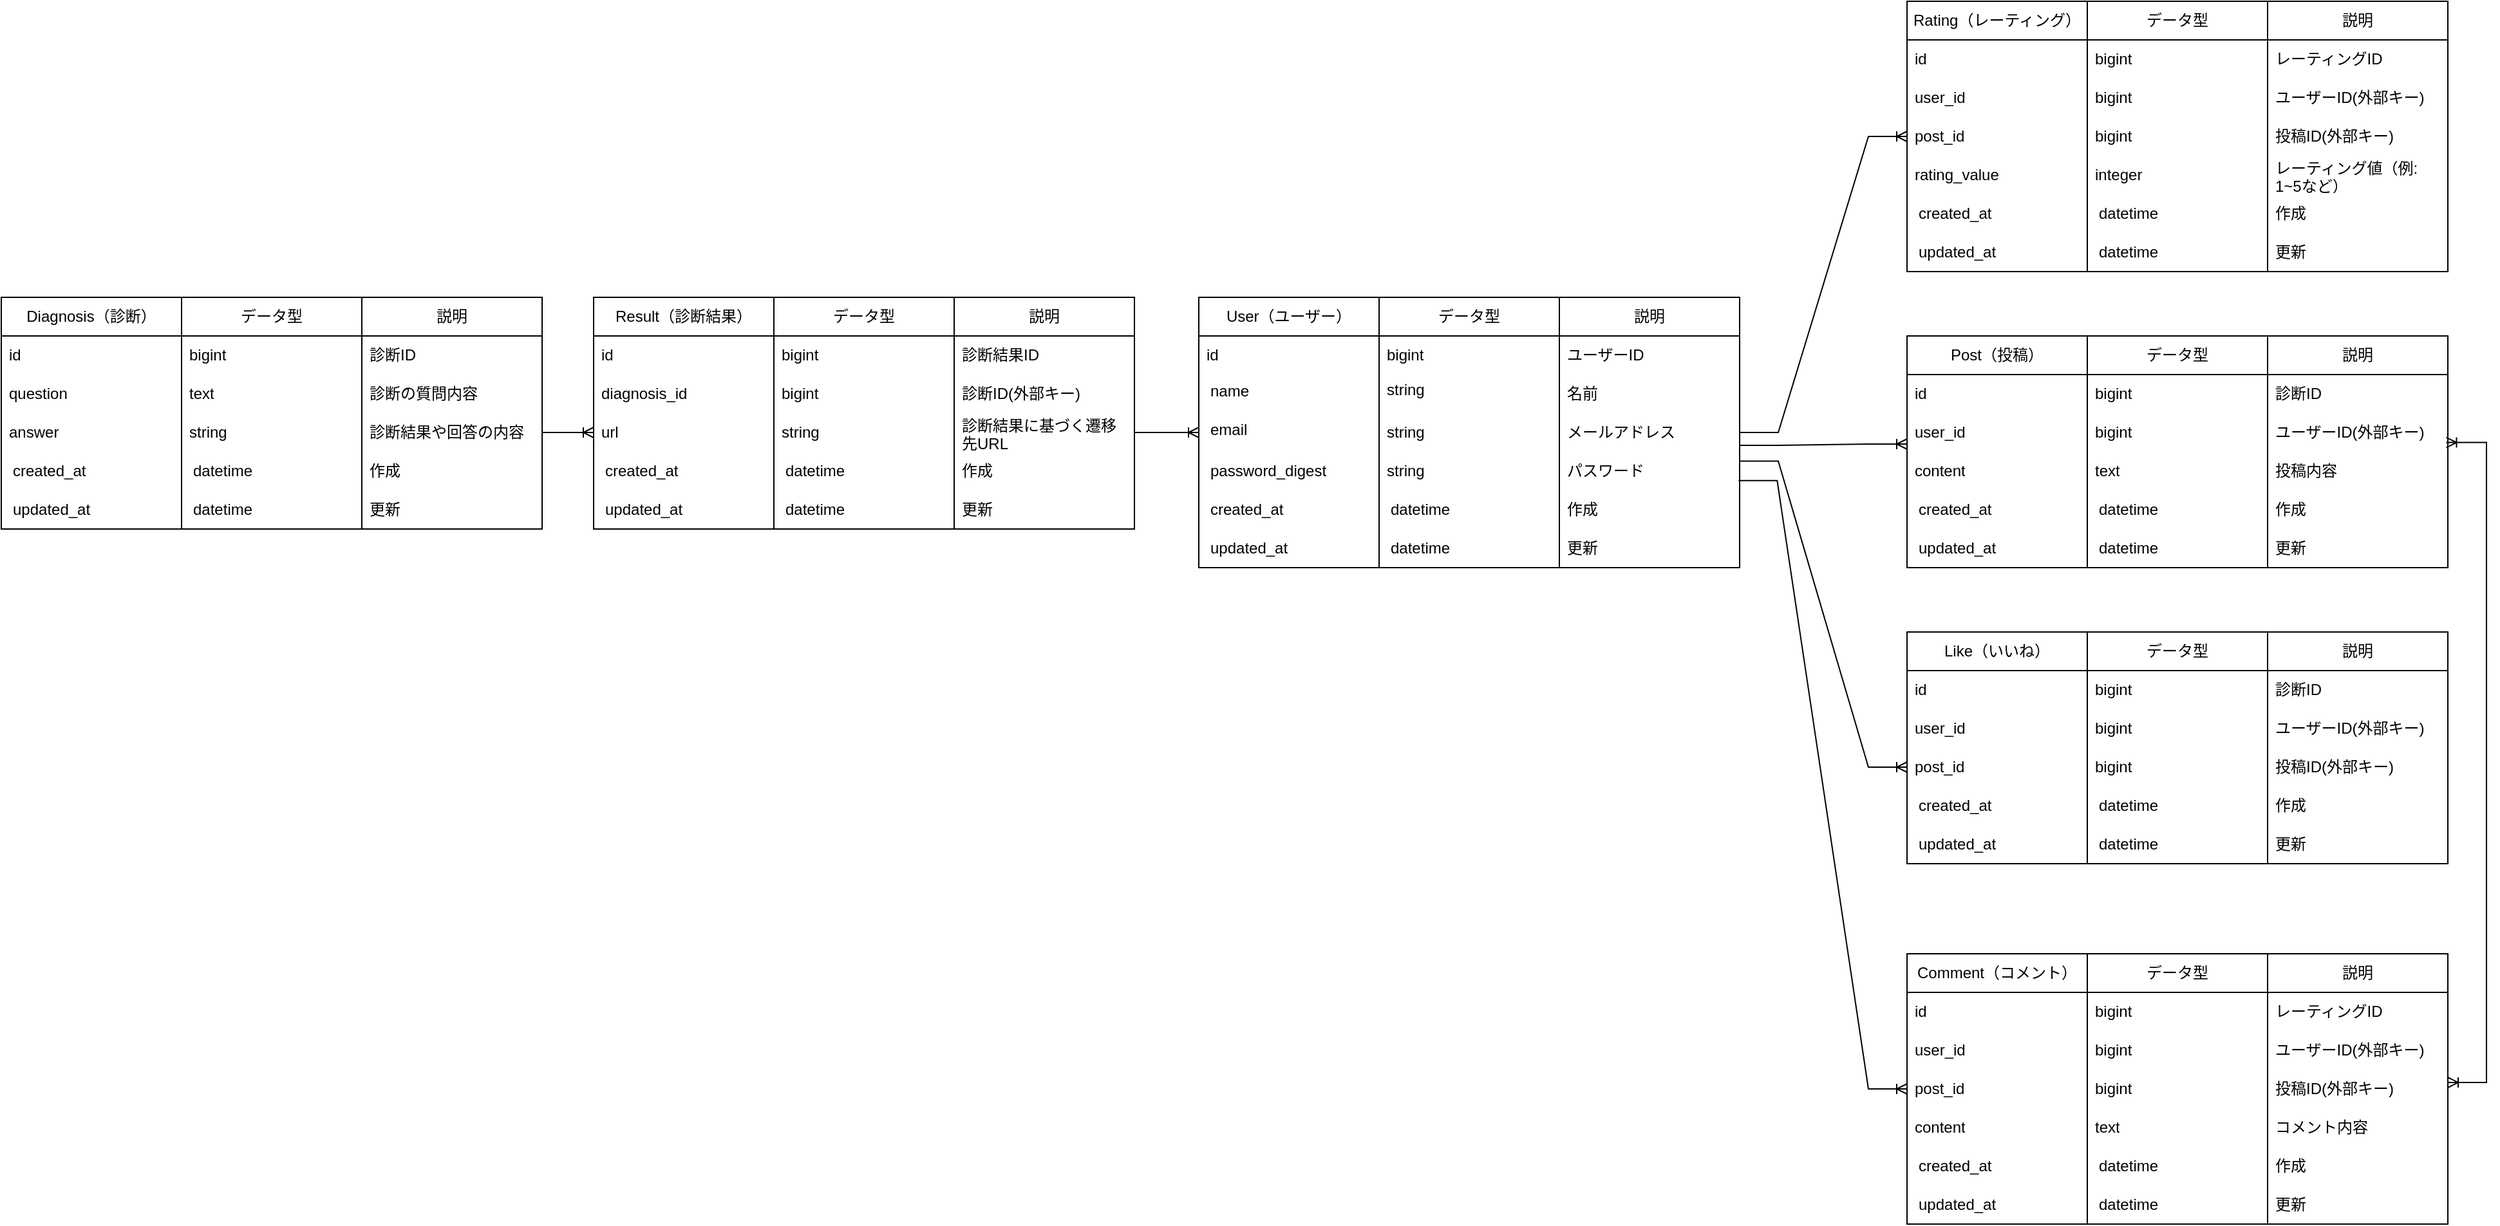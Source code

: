 <mxfile version="24.7.16">
  <diagram id="C5RBs43oDa-KdzZeNtuy" name="Page-1">
    <mxGraphModel dx="1050" dy="522" grid="1" gridSize="10" guides="1" tooltips="1" connect="1" arrows="1" fold="1" page="1" pageScale="1" pageWidth="827" pageHeight="1169" math="0" shadow="0">
      <root>
        <mxCell id="WIyWlLk6GJQsqaUBKTNV-0" />
        <mxCell id="WIyWlLk6GJQsqaUBKTNV-1" parent="WIyWlLk6GJQsqaUBKTNV-0" />
        <mxCell id="NNHhsEEbwpmT4IsqfG89-49" value="" style="group" vertex="1" connectable="0" parent="WIyWlLk6GJQsqaUBKTNV-1">
          <mxGeometry x="950" y="350" width="420" height="210" as="geometry" />
        </mxCell>
        <mxCell id="NNHhsEEbwpmT4IsqfG89-31" value="" style="group" vertex="1" connectable="0" parent="NNHhsEEbwpmT4IsqfG89-49">
          <mxGeometry width="280" height="210" as="geometry" />
        </mxCell>
        <mxCell id="NNHhsEEbwpmT4IsqfG89-6" value="User（ユーザー）" style="swimlane;fontStyle=0;childLayout=stackLayout;horizontal=1;startSize=30;horizontalStack=0;resizeParent=1;resizeParentMax=0;resizeLast=0;collapsible=1;marginBottom=0;whiteSpace=wrap;html=1;" vertex="1" parent="NNHhsEEbwpmT4IsqfG89-31">
          <mxGeometry width="140" height="210" as="geometry">
            <mxRectangle width="140" height="30" as="alternateBounds" />
          </mxGeometry>
        </mxCell>
        <mxCell id="NNHhsEEbwpmT4IsqfG89-7" value="id　　" style="text;strokeColor=none;fillColor=none;align=left;verticalAlign=middle;spacingLeft=4;spacingRight=4;overflow=hidden;points=[[0,0.5],[1,0.5]];portConstraint=eastwest;rotatable=0;whiteSpace=wrap;html=1;" vertex="1" parent="NNHhsEEbwpmT4IsqfG89-6">
          <mxGeometry y="30" width="140" height="30" as="geometry" />
        </mxCell>
        <mxCell id="NNHhsEEbwpmT4IsqfG89-8" value="&lt;table&gt;&lt;tbody&gt;&lt;tr&gt;&lt;td&gt;name&lt;/td&gt;&lt;/tr&gt;&lt;/tbody&gt;&lt;/table&gt;&lt;table&gt;&lt;tbody&gt;&lt;tr&gt;&lt;td&gt;&lt;/td&gt;&lt;/tr&gt;&lt;/tbody&gt;&lt;/table&gt;" style="text;strokeColor=none;fillColor=none;align=left;verticalAlign=middle;spacingLeft=4;spacingRight=4;overflow=hidden;points=[[0,0.5],[1,0.5]];portConstraint=eastwest;rotatable=0;whiteSpace=wrap;html=1;" vertex="1" parent="NNHhsEEbwpmT4IsqfG89-6">
          <mxGeometry y="60" width="140" height="30" as="geometry" />
        </mxCell>
        <mxCell id="NNHhsEEbwpmT4IsqfG89-9" value="&lt;table&gt;&lt;tbody&gt;&lt;tr&gt;&lt;td&gt;email&lt;/td&gt;&lt;/tr&gt;&lt;/tbody&gt;&lt;/table&gt;&lt;table&gt;&lt;tbody&gt;&lt;tr&gt;&lt;td&gt;&lt;/td&gt;&lt;/tr&gt;&lt;/tbody&gt;&lt;/table&gt;" style="text;strokeColor=none;fillColor=none;align=left;verticalAlign=middle;spacingLeft=4;spacingRight=4;overflow=hidden;points=[[0,0.5],[1,0.5]];portConstraint=eastwest;rotatable=0;whiteSpace=wrap;html=1;" vertex="1" parent="NNHhsEEbwpmT4IsqfG89-6">
          <mxGeometry y="90" width="140" height="30" as="geometry" />
        </mxCell>
        <mxCell id="NNHhsEEbwpmT4IsqfG89-20" value="&lt;table&gt;&lt;tbody&gt;&lt;tr&gt;&lt;td&gt;password_digest&lt;table&gt;&lt;tbody&gt;&lt;tr&gt;&lt;/tr&gt;&lt;/tbody&gt;&lt;/table&gt;&lt;/td&gt;&lt;/tr&gt;&lt;/tbody&gt;&lt;/table&gt;" style="text;strokeColor=none;fillColor=none;align=left;verticalAlign=middle;spacingLeft=4;spacingRight=4;overflow=hidden;points=[[0,0.5],[1,0.5]];portConstraint=eastwest;rotatable=0;whiteSpace=wrap;html=1;" vertex="1" parent="NNHhsEEbwpmT4IsqfG89-6">
          <mxGeometry y="120" width="140" height="30" as="geometry" />
        </mxCell>
        <mxCell id="NNHhsEEbwpmT4IsqfG89-22" value="&lt;table&gt;&lt;tbody&gt;&lt;tr&gt;&lt;td&gt;created_at&lt;table&gt;&lt;tbody&gt;&lt;tr&gt;&lt;/tr&gt;&lt;/tbody&gt;&lt;/table&gt;&lt;/td&gt;&lt;/tr&gt;&lt;/tbody&gt;&lt;/table&gt;" style="text;strokeColor=none;fillColor=none;align=left;verticalAlign=middle;spacingLeft=4;spacingRight=4;overflow=hidden;points=[[0,0.5],[1,0.5]];portConstraint=eastwest;rotatable=0;whiteSpace=wrap;html=1;" vertex="1" parent="NNHhsEEbwpmT4IsqfG89-6">
          <mxGeometry y="150" width="140" height="30" as="geometry" />
        </mxCell>
        <mxCell id="NNHhsEEbwpmT4IsqfG89-23" value="&lt;table&gt;&lt;tbody&gt;&lt;tr&gt;&lt;td&gt;updated_at&lt;table&gt;&lt;tbody&gt;&lt;tr&gt;&lt;/tr&gt;&lt;/tbody&gt;&lt;/table&gt;&lt;/td&gt;&lt;/tr&gt;&lt;/tbody&gt;&lt;/table&gt;" style="text;strokeColor=none;fillColor=none;align=left;verticalAlign=middle;spacingLeft=4;spacingRight=4;overflow=hidden;points=[[0,0.5],[1,0.5]];portConstraint=eastwest;rotatable=0;whiteSpace=wrap;html=1;" vertex="1" parent="NNHhsEEbwpmT4IsqfG89-6">
          <mxGeometry y="180" width="140" height="30" as="geometry" />
        </mxCell>
        <mxCell id="NNHhsEEbwpmT4IsqfG89-24" value="データ型" style="swimlane;fontStyle=0;childLayout=stackLayout;horizontal=1;startSize=30;horizontalStack=0;resizeParent=1;resizeParentMax=0;resizeLast=0;collapsible=1;marginBottom=0;whiteSpace=wrap;html=1;" vertex="1" parent="NNHhsEEbwpmT4IsqfG89-31">
          <mxGeometry x="140" width="140" height="210" as="geometry">
            <mxRectangle x="140" width="140" height="30" as="alternateBounds" />
          </mxGeometry>
        </mxCell>
        <mxCell id="NNHhsEEbwpmT4IsqfG89-25" value="bigint" style="text;strokeColor=none;fillColor=none;align=left;verticalAlign=middle;spacingLeft=4;spacingRight=4;overflow=hidden;points=[[0,0.5],[1,0.5]];portConstraint=eastwest;rotatable=0;whiteSpace=wrap;html=1;" vertex="1" parent="NNHhsEEbwpmT4IsqfG89-24">
          <mxGeometry y="30" width="140" height="30" as="geometry" />
        </mxCell>
        <mxCell id="NNHhsEEbwpmT4IsqfG89-26" value="string&lt;table&gt;&lt;tbody&gt;&lt;tr&gt;&lt;td&gt;&lt;/td&gt;&lt;/tr&gt;&lt;/tbody&gt;&lt;/table&gt;" style="text;strokeColor=none;fillColor=none;align=left;verticalAlign=middle;spacingLeft=4;spacingRight=4;overflow=hidden;points=[[0,0.5],[1,0.5]];portConstraint=eastwest;rotatable=0;whiteSpace=wrap;html=1;" vertex="1" parent="NNHhsEEbwpmT4IsqfG89-24">
          <mxGeometry y="60" width="140" height="30" as="geometry" />
        </mxCell>
        <mxCell id="NNHhsEEbwpmT4IsqfG89-27" value="string" style="text;strokeColor=none;fillColor=none;align=left;verticalAlign=middle;spacingLeft=4;spacingRight=4;overflow=hidden;points=[[0,0.5],[1,0.5]];portConstraint=eastwest;rotatable=0;whiteSpace=wrap;html=1;" vertex="1" parent="NNHhsEEbwpmT4IsqfG89-24">
          <mxGeometry y="90" width="140" height="30" as="geometry" />
        </mxCell>
        <mxCell id="NNHhsEEbwpmT4IsqfG89-28" value="string" style="text;strokeColor=none;fillColor=none;align=left;verticalAlign=middle;spacingLeft=4;spacingRight=4;overflow=hidden;points=[[0,0.5],[1,0.5]];portConstraint=eastwest;rotatable=0;whiteSpace=wrap;html=1;" vertex="1" parent="NNHhsEEbwpmT4IsqfG89-24">
          <mxGeometry y="120" width="140" height="30" as="geometry" />
        </mxCell>
        <mxCell id="NNHhsEEbwpmT4IsqfG89-29" value="&lt;table&gt;&lt;tbody&gt;&lt;tr&gt;&lt;td&gt;datetime&lt;table&gt;&lt;tbody&gt;&lt;tr&gt;&lt;/tr&gt;&lt;/tbody&gt;&lt;/table&gt;&lt;/td&gt;&lt;/tr&gt;&lt;/tbody&gt;&lt;/table&gt;" style="text;strokeColor=none;fillColor=none;align=left;verticalAlign=middle;spacingLeft=4;spacingRight=4;overflow=hidden;points=[[0,0.5],[1,0.5]];portConstraint=eastwest;rotatable=0;whiteSpace=wrap;html=1;" vertex="1" parent="NNHhsEEbwpmT4IsqfG89-24">
          <mxGeometry y="150" width="140" height="30" as="geometry" />
        </mxCell>
        <mxCell id="NNHhsEEbwpmT4IsqfG89-30" value="&lt;table&gt;&lt;tbody&gt;&lt;tr&gt;&lt;td&gt;datetime&lt;table&gt;&lt;tbody&gt;&lt;tr&gt;&lt;/tr&gt;&lt;/tbody&gt;&lt;/table&gt;&lt;/td&gt;&lt;/tr&gt;&lt;/tbody&gt;&lt;/table&gt;" style="text;strokeColor=none;fillColor=none;align=left;verticalAlign=middle;spacingLeft=4;spacingRight=4;overflow=hidden;points=[[0,0.5],[1,0.5]];portConstraint=eastwest;rotatable=0;whiteSpace=wrap;html=1;" vertex="1" parent="NNHhsEEbwpmT4IsqfG89-24">
          <mxGeometry y="180" width="140" height="30" as="geometry" />
        </mxCell>
        <mxCell id="NNHhsEEbwpmT4IsqfG89-33" value="説明" style="swimlane;fontStyle=0;childLayout=stackLayout;horizontal=1;startSize=30;horizontalStack=0;resizeParent=1;resizeParentMax=0;resizeLast=0;collapsible=1;marginBottom=0;whiteSpace=wrap;html=1;" vertex="1" parent="NNHhsEEbwpmT4IsqfG89-49">
          <mxGeometry x="280" width="140" height="210" as="geometry">
            <mxRectangle width="140" height="30" as="alternateBounds" />
          </mxGeometry>
        </mxCell>
        <mxCell id="NNHhsEEbwpmT4IsqfG89-34" value="ユーザーID" style="text;strokeColor=none;fillColor=none;align=left;verticalAlign=middle;spacingLeft=4;spacingRight=4;overflow=hidden;points=[[0,0.5],[1,0.5]];portConstraint=eastwest;rotatable=0;whiteSpace=wrap;html=1;" vertex="1" parent="NNHhsEEbwpmT4IsqfG89-33">
          <mxGeometry y="30" width="140" height="30" as="geometry" />
        </mxCell>
        <mxCell id="NNHhsEEbwpmT4IsqfG89-35" value="名前" style="text;strokeColor=none;fillColor=none;align=left;verticalAlign=middle;spacingLeft=4;spacingRight=4;overflow=hidden;points=[[0,0.5],[1,0.5]];portConstraint=eastwest;rotatable=0;whiteSpace=wrap;html=1;" vertex="1" parent="NNHhsEEbwpmT4IsqfG89-33">
          <mxGeometry y="60" width="140" height="30" as="geometry" />
        </mxCell>
        <mxCell id="NNHhsEEbwpmT4IsqfG89-36" value="メールアドレス" style="text;strokeColor=none;fillColor=none;align=left;verticalAlign=middle;spacingLeft=4;spacingRight=4;overflow=hidden;points=[[0,0.5],[1,0.5]];portConstraint=eastwest;rotatable=0;whiteSpace=wrap;html=1;" vertex="1" parent="NNHhsEEbwpmT4IsqfG89-33">
          <mxGeometry y="90" width="140" height="30" as="geometry" />
        </mxCell>
        <mxCell id="NNHhsEEbwpmT4IsqfG89-37" value="パスワード" style="text;strokeColor=none;fillColor=none;align=left;verticalAlign=middle;spacingLeft=4;spacingRight=4;overflow=hidden;points=[[0,0.5],[1,0.5]];portConstraint=eastwest;rotatable=0;whiteSpace=wrap;html=1;" vertex="1" parent="NNHhsEEbwpmT4IsqfG89-33">
          <mxGeometry y="120" width="140" height="30" as="geometry" />
        </mxCell>
        <mxCell id="NNHhsEEbwpmT4IsqfG89-38" value="作成" style="text;strokeColor=none;fillColor=none;align=left;verticalAlign=middle;spacingLeft=4;spacingRight=4;overflow=hidden;points=[[0,0.5],[1,0.5]];portConstraint=eastwest;rotatable=0;whiteSpace=wrap;html=1;" vertex="1" parent="NNHhsEEbwpmT4IsqfG89-33">
          <mxGeometry y="150" width="140" height="30" as="geometry" />
        </mxCell>
        <mxCell id="NNHhsEEbwpmT4IsqfG89-39" value="更新" style="text;strokeColor=none;fillColor=none;align=left;verticalAlign=middle;spacingLeft=4;spacingRight=4;overflow=hidden;points=[[0,0.5],[1,0.5]];portConstraint=eastwest;rotatable=0;whiteSpace=wrap;html=1;" vertex="1" parent="NNHhsEEbwpmT4IsqfG89-33">
          <mxGeometry y="180" width="140" height="30" as="geometry" />
        </mxCell>
        <mxCell id="NNHhsEEbwpmT4IsqfG89-50" value="" style="group" vertex="1" connectable="0" parent="WIyWlLk6GJQsqaUBKTNV-1">
          <mxGeometry x="20" y="350" width="420" height="210" as="geometry" />
        </mxCell>
        <mxCell id="NNHhsEEbwpmT4IsqfG89-51" value="" style="group" vertex="1" connectable="0" parent="NNHhsEEbwpmT4IsqfG89-50">
          <mxGeometry width="280" height="210" as="geometry" />
        </mxCell>
        <mxCell id="NNHhsEEbwpmT4IsqfG89-52" value="Diagnosis（診断）" style="swimlane;fontStyle=0;childLayout=stackLayout;horizontal=1;startSize=30;horizontalStack=0;resizeParent=1;resizeParentMax=0;resizeLast=0;collapsible=1;marginBottom=0;whiteSpace=wrap;html=1;" vertex="1" parent="NNHhsEEbwpmT4IsqfG89-51">
          <mxGeometry width="140" height="180" as="geometry">
            <mxRectangle width="140" height="30" as="alternateBounds" />
          </mxGeometry>
        </mxCell>
        <mxCell id="NNHhsEEbwpmT4IsqfG89-53" value="id　　" style="text;strokeColor=none;fillColor=none;align=left;verticalAlign=middle;spacingLeft=4;spacingRight=4;overflow=hidden;points=[[0,0.5],[1,0.5]];portConstraint=eastwest;rotatable=0;whiteSpace=wrap;html=1;" vertex="1" parent="NNHhsEEbwpmT4IsqfG89-52">
          <mxGeometry y="30" width="140" height="30" as="geometry" />
        </mxCell>
        <mxCell id="NNHhsEEbwpmT4IsqfG89-54" value="question" style="text;strokeColor=none;fillColor=none;align=left;verticalAlign=middle;spacingLeft=4;spacingRight=4;overflow=hidden;points=[[0,0.5],[1,0.5]];portConstraint=eastwest;rotatable=0;whiteSpace=wrap;html=1;" vertex="1" parent="NNHhsEEbwpmT4IsqfG89-52">
          <mxGeometry y="60" width="140" height="30" as="geometry" />
        </mxCell>
        <mxCell id="NNHhsEEbwpmT4IsqfG89-55" value="answer" style="text;strokeColor=none;fillColor=none;align=left;verticalAlign=middle;spacingLeft=4;spacingRight=4;overflow=hidden;points=[[0,0.5],[1,0.5]];portConstraint=eastwest;rotatable=0;whiteSpace=wrap;html=1;" vertex="1" parent="NNHhsEEbwpmT4IsqfG89-52">
          <mxGeometry y="90" width="140" height="30" as="geometry" />
        </mxCell>
        <mxCell id="NNHhsEEbwpmT4IsqfG89-57" value="&lt;table&gt;&lt;tbody&gt;&lt;tr&gt;&lt;td&gt;created_at&lt;table&gt;&lt;tbody&gt;&lt;tr&gt;&lt;/tr&gt;&lt;/tbody&gt;&lt;/table&gt;&lt;/td&gt;&lt;/tr&gt;&lt;/tbody&gt;&lt;/table&gt;" style="text;strokeColor=none;fillColor=none;align=left;verticalAlign=middle;spacingLeft=4;spacingRight=4;overflow=hidden;points=[[0,0.5],[1,0.5]];portConstraint=eastwest;rotatable=0;whiteSpace=wrap;html=1;" vertex="1" parent="NNHhsEEbwpmT4IsqfG89-52">
          <mxGeometry y="120" width="140" height="30" as="geometry" />
        </mxCell>
        <mxCell id="NNHhsEEbwpmT4IsqfG89-58" value="&lt;table&gt;&lt;tbody&gt;&lt;tr&gt;&lt;td&gt;updated_at&lt;table&gt;&lt;tbody&gt;&lt;tr&gt;&lt;/tr&gt;&lt;/tbody&gt;&lt;/table&gt;&lt;/td&gt;&lt;/tr&gt;&lt;/tbody&gt;&lt;/table&gt;" style="text;strokeColor=none;fillColor=none;align=left;verticalAlign=middle;spacingLeft=4;spacingRight=4;overflow=hidden;points=[[0,0.5],[1,0.5]];portConstraint=eastwest;rotatable=0;whiteSpace=wrap;html=1;" vertex="1" parent="NNHhsEEbwpmT4IsqfG89-52">
          <mxGeometry y="150" width="140" height="30" as="geometry" />
        </mxCell>
        <mxCell id="NNHhsEEbwpmT4IsqfG89-59" value="データ型" style="swimlane;fontStyle=0;childLayout=stackLayout;horizontal=1;startSize=30;horizontalStack=0;resizeParent=1;resizeParentMax=0;resizeLast=0;collapsible=1;marginBottom=0;whiteSpace=wrap;html=1;" vertex="1" parent="NNHhsEEbwpmT4IsqfG89-51">
          <mxGeometry x="140" width="140" height="180" as="geometry">
            <mxRectangle x="140" width="140" height="30" as="alternateBounds" />
          </mxGeometry>
        </mxCell>
        <mxCell id="NNHhsEEbwpmT4IsqfG89-60" value="bigint" style="text;strokeColor=none;fillColor=none;align=left;verticalAlign=middle;spacingLeft=4;spacingRight=4;overflow=hidden;points=[[0,0.5],[1,0.5]];portConstraint=eastwest;rotatable=0;whiteSpace=wrap;html=1;" vertex="1" parent="NNHhsEEbwpmT4IsqfG89-59">
          <mxGeometry y="30" width="140" height="30" as="geometry" />
        </mxCell>
        <mxCell id="NNHhsEEbwpmT4IsqfG89-61" value="text" style="text;strokeColor=none;fillColor=none;align=left;verticalAlign=middle;spacingLeft=4;spacingRight=4;overflow=hidden;points=[[0,0.5],[1,0.5]];portConstraint=eastwest;rotatable=0;whiteSpace=wrap;html=1;" vertex="1" parent="NNHhsEEbwpmT4IsqfG89-59">
          <mxGeometry y="60" width="140" height="30" as="geometry" />
        </mxCell>
        <mxCell id="NNHhsEEbwpmT4IsqfG89-62" value="string" style="text;strokeColor=none;fillColor=none;align=left;verticalAlign=middle;spacingLeft=4;spacingRight=4;overflow=hidden;points=[[0,0.5],[1,0.5]];portConstraint=eastwest;rotatable=0;whiteSpace=wrap;html=1;" vertex="1" parent="NNHhsEEbwpmT4IsqfG89-59">
          <mxGeometry y="90" width="140" height="30" as="geometry" />
        </mxCell>
        <mxCell id="NNHhsEEbwpmT4IsqfG89-64" value="&lt;table&gt;&lt;tbody&gt;&lt;tr&gt;&lt;td&gt;datetime&lt;table&gt;&lt;tbody&gt;&lt;tr&gt;&lt;/tr&gt;&lt;/tbody&gt;&lt;/table&gt;&lt;/td&gt;&lt;/tr&gt;&lt;/tbody&gt;&lt;/table&gt;" style="text;strokeColor=none;fillColor=none;align=left;verticalAlign=middle;spacingLeft=4;spacingRight=4;overflow=hidden;points=[[0,0.5],[1,0.5]];portConstraint=eastwest;rotatable=0;whiteSpace=wrap;html=1;" vertex="1" parent="NNHhsEEbwpmT4IsqfG89-59">
          <mxGeometry y="120" width="140" height="30" as="geometry" />
        </mxCell>
        <mxCell id="NNHhsEEbwpmT4IsqfG89-65" value="&lt;table&gt;&lt;tbody&gt;&lt;tr&gt;&lt;td&gt;datetime&lt;table&gt;&lt;tbody&gt;&lt;tr&gt;&lt;/tr&gt;&lt;/tbody&gt;&lt;/table&gt;&lt;/td&gt;&lt;/tr&gt;&lt;/tbody&gt;&lt;/table&gt;" style="text;strokeColor=none;fillColor=none;align=left;verticalAlign=middle;spacingLeft=4;spacingRight=4;overflow=hidden;points=[[0,0.5],[1,0.5]];portConstraint=eastwest;rotatable=0;whiteSpace=wrap;html=1;" vertex="1" parent="NNHhsEEbwpmT4IsqfG89-59">
          <mxGeometry y="150" width="140" height="30" as="geometry" />
        </mxCell>
        <mxCell id="NNHhsEEbwpmT4IsqfG89-66" value="説明" style="swimlane;fontStyle=0;childLayout=stackLayout;horizontal=1;startSize=30;horizontalStack=0;resizeParent=1;resizeParentMax=0;resizeLast=0;collapsible=1;marginBottom=0;whiteSpace=wrap;html=1;" vertex="1" parent="NNHhsEEbwpmT4IsqfG89-50">
          <mxGeometry x="280" width="140" height="180" as="geometry">
            <mxRectangle width="140" height="30" as="alternateBounds" />
          </mxGeometry>
        </mxCell>
        <mxCell id="NNHhsEEbwpmT4IsqfG89-67" value="診断ID" style="text;strokeColor=none;fillColor=none;align=left;verticalAlign=middle;spacingLeft=4;spacingRight=4;overflow=hidden;points=[[0,0.5],[1,0.5]];portConstraint=eastwest;rotatable=0;whiteSpace=wrap;html=1;" vertex="1" parent="NNHhsEEbwpmT4IsqfG89-66">
          <mxGeometry y="30" width="140" height="30" as="geometry" />
        </mxCell>
        <mxCell id="NNHhsEEbwpmT4IsqfG89-68" value="診断の質問内容" style="text;strokeColor=none;fillColor=none;align=left;verticalAlign=middle;spacingLeft=4;spacingRight=4;overflow=hidden;points=[[0,0.5],[1,0.5]];portConstraint=eastwest;rotatable=0;whiteSpace=wrap;html=1;" vertex="1" parent="NNHhsEEbwpmT4IsqfG89-66">
          <mxGeometry y="60" width="140" height="30" as="geometry" />
        </mxCell>
        <mxCell id="NNHhsEEbwpmT4IsqfG89-69" value="診断結果や回答の内容" style="text;strokeColor=none;fillColor=none;align=left;verticalAlign=middle;spacingLeft=4;spacingRight=4;overflow=hidden;points=[[0,0.5],[1,0.5]];portConstraint=eastwest;rotatable=0;whiteSpace=wrap;html=1;" vertex="1" parent="NNHhsEEbwpmT4IsqfG89-66">
          <mxGeometry y="90" width="140" height="30" as="geometry" />
        </mxCell>
        <mxCell id="NNHhsEEbwpmT4IsqfG89-71" value="作成" style="text;strokeColor=none;fillColor=none;align=left;verticalAlign=middle;spacingLeft=4;spacingRight=4;overflow=hidden;points=[[0,0.5],[1,0.5]];portConstraint=eastwest;rotatable=0;whiteSpace=wrap;html=1;" vertex="1" parent="NNHhsEEbwpmT4IsqfG89-66">
          <mxGeometry y="120" width="140" height="30" as="geometry" />
        </mxCell>
        <mxCell id="NNHhsEEbwpmT4IsqfG89-72" value="更新" style="text;strokeColor=none;fillColor=none;align=left;verticalAlign=middle;spacingLeft=4;spacingRight=4;overflow=hidden;points=[[0,0.5],[1,0.5]];portConstraint=eastwest;rotatable=0;whiteSpace=wrap;html=1;" vertex="1" parent="NNHhsEEbwpmT4IsqfG89-66">
          <mxGeometry y="150" width="140" height="30" as="geometry" />
        </mxCell>
        <mxCell id="NNHhsEEbwpmT4IsqfG89-73" value="" style="group" vertex="1" connectable="0" parent="WIyWlLk6GJQsqaUBKTNV-1">
          <mxGeometry x="480" y="350" width="420" height="210" as="geometry" />
        </mxCell>
        <mxCell id="NNHhsEEbwpmT4IsqfG89-74" value="" style="group" vertex="1" connectable="0" parent="NNHhsEEbwpmT4IsqfG89-73">
          <mxGeometry width="280" height="210" as="geometry" />
        </mxCell>
        <mxCell id="NNHhsEEbwpmT4IsqfG89-75" value="Result（診断結果）" style="swimlane;fontStyle=0;childLayout=stackLayout;horizontal=1;startSize=30;horizontalStack=0;resizeParent=1;resizeParentMax=0;resizeLast=0;collapsible=1;marginBottom=0;whiteSpace=wrap;html=1;" vertex="1" parent="NNHhsEEbwpmT4IsqfG89-74">
          <mxGeometry width="140" height="180" as="geometry">
            <mxRectangle width="140" height="30" as="alternateBounds" />
          </mxGeometry>
        </mxCell>
        <mxCell id="NNHhsEEbwpmT4IsqfG89-76" value="id　　" style="text;strokeColor=none;fillColor=none;align=left;verticalAlign=middle;spacingLeft=4;spacingRight=4;overflow=hidden;points=[[0,0.5],[1,0.5]];portConstraint=eastwest;rotatable=0;whiteSpace=wrap;html=1;" vertex="1" parent="NNHhsEEbwpmT4IsqfG89-75">
          <mxGeometry y="30" width="140" height="30" as="geometry" />
        </mxCell>
        <mxCell id="NNHhsEEbwpmT4IsqfG89-77" value="diagnosis_id" style="text;strokeColor=none;fillColor=none;align=left;verticalAlign=middle;spacingLeft=4;spacingRight=4;overflow=hidden;points=[[0,0.5],[1,0.5]];portConstraint=eastwest;rotatable=0;whiteSpace=wrap;html=1;" vertex="1" parent="NNHhsEEbwpmT4IsqfG89-75">
          <mxGeometry y="60" width="140" height="30" as="geometry" />
        </mxCell>
        <mxCell id="NNHhsEEbwpmT4IsqfG89-79" value="url" style="text;strokeColor=none;fillColor=none;align=left;verticalAlign=middle;spacingLeft=4;spacingRight=4;overflow=hidden;points=[[0,0.5],[1,0.5]];portConstraint=eastwest;rotatable=0;whiteSpace=wrap;html=1;" vertex="1" parent="NNHhsEEbwpmT4IsqfG89-75">
          <mxGeometry y="90" width="140" height="30" as="geometry" />
        </mxCell>
        <mxCell id="NNHhsEEbwpmT4IsqfG89-80" value="&lt;table&gt;&lt;tbody&gt;&lt;tr&gt;&lt;td&gt;created_at&lt;table&gt;&lt;tbody&gt;&lt;tr&gt;&lt;/tr&gt;&lt;/tbody&gt;&lt;/table&gt;&lt;/td&gt;&lt;/tr&gt;&lt;/tbody&gt;&lt;/table&gt;" style="text;strokeColor=none;fillColor=none;align=left;verticalAlign=middle;spacingLeft=4;spacingRight=4;overflow=hidden;points=[[0,0.5],[1,0.5]];portConstraint=eastwest;rotatable=0;whiteSpace=wrap;html=1;" vertex="1" parent="NNHhsEEbwpmT4IsqfG89-75">
          <mxGeometry y="120" width="140" height="30" as="geometry" />
        </mxCell>
        <mxCell id="NNHhsEEbwpmT4IsqfG89-81" value="&lt;table&gt;&lt;tbody&gt;&lt;tr&gt;&lt;td&gt;updated_at&lt;table&gt;&lt;tbody&gt;&lt;tr&gt;&lt;/tr&gt;&lt;/tbody&gt;&lt;/table&gt;&lt;/td&gt;&lt;/tr&gt;&lt;/tbody&gt;&lt;/table&gt;" style="text;strokeColor=none;fillColor=none;align=left;verticalAlign=middle;spacingLeft=4;spacingRight=4;overflow=hidden;points=[[0,0.5],[1,0.5]];portConstraint=eastwest;rotatable=0;whiteSpace=wrap;html=1;" vertex="1" parent="NNHhsEEbwpmT4IsqfG89-75">
          <mxGeometry y="150" width="140" height="30" as="geometry" />
        </mxCell>
        <mxCell id="NNHhsEEbwpmT4IsqfG89-82" value="データ型" style="swimlane;fontStyle=0;childLayout=stackLayout;horizontal=1;startSize=30;horizontalStack=0;resizeParent=1;resizeParentMax=0;resizeLast=0;collapsible=1;marginBottom=0;whiteSpace=wrap;html=1;" vertex="1" parent="NNHhsEEbwpmT4IsqfG89-74">
          <mxGeometry x="140" width="140" height="180" as="geometry">
            <mxRectangle x="140" width="140" height="30" as="alternateBounds" />
          </mxGeometry>
        </mxCell>
        <mxCell id="NNHhsEEbwpmT4IsqfG89-83" value="bigint" style="text;strokeColor=none;fillColor=none;align=left;verticalAlign=middle;spacingLeft=4;spacingRight=4;overflow=hidden;points=[[0,0.5],[1,0.5]];portConstraint=eastwest;rotatable=0;whiteSpace=wrap;html=1;" vertex="1" parent="NNHhsEEbwpmT4IsqfG89-82">
          <mxGeometry y="30" width="140" height="30" as="geometry" />
        </mxCell>
        <mxCell id="NNHhsEEbwpmT4IsqfG89-84" value="bigint" style="text;strokeColor=none;fillColor=none;align=left;verticalAlign=middle;spacingLeft=4;spacingRight=4;overflow=hidden;points=[[0,0.5],[1,0.5]];portConstraint=eastwest;rotatable=0;whiteSpace=wrap;html=1;" vertex="1" parent="NNHhsEEbwpmT4IsqfG89-82">
          <mxGeometry y="60" width="140" height="30" as="geometry" />
        </mxCell>
        <mxCell id="NNHhsEEbwpmT4IsqfG89-86" value="string" style="text;strokeColor=none;fillColor=none;align=left;verticalAlign=middle;spacingLeft=4;spacingRight=4;overflow=hidden;points=[[0,0.5],[1,0.5]];portConstraint=eastwest;rotatable=0;whiteSpace=wrap;html=1;" vertex="1" parent="NNHhsEEbwpmT4IsqfG89-82">
          <mxGeometry y="90" width="140" height="30" as="geometry" />
        </mxCell>
        <mxCell id="NNHhsEEbwpmT4IsqfG89-87" value="&lt;table&gt;&lt;tbody&gt;&lt;tr&gt;&lt;td&gt;datetime&lt;table&gt;&lt;tbody&gt;&lt;tr&gt;&lt;/tr&gt;&lt;/tbody&gt;&lt;/table&gt;&lt;/td&gt;&lt;/tr&gt;&lt;/tbody&gt;&lt;/table&gt;" style="text;strokeColor=none;fillColor=none;align=left;verticalAlign=middle;spacingLeft=4;spacingRight=4;overflow=hidden;points=[[0,0.5],[1,0.5]];portConstraint=eastwest;rotatable=0;whiteSpace=wrap;html=1;" vertex="1" parent="NNHhsEEbwpmT4IsqfG89-82">
          <mxGeometry y="120" width="140" height="30" as="geometry" />
        </mxCell>
        <mxCell id="NNHhsEEbwpmT4IsqfG89-88" value="&lt;table&gt;&lt;tbody&gt;&lt;tr&gt;&lt;td&gt;datetime&lt;table&gt;&lt;tbody&gt;&lt;tr&gt;&lt;/tr&gt;&lt;/tbody&gt;&lt;/table&gt;&lt;/td&gt;&lt;/tr&gt;&lt;/tbody&gt;&lt;/table&gt;" style="text;strokeColor=none;fillColor=none;align=left;verticalAlign=middle;spacingLeft=4;spacingRight=4;overflow=hidden;points=[[0,0.5],[1,0.5]];portConstraint=eastwest;rotatable=0;whiteSpace=wrap;html=1;" vertex="1" parent="NNHhsEEbwpmT4IsqfG89-82">
          <mxGeometry y="150" width="140" height="30" as="geometry" />
        </mxCell>
        <mxCell id="NNHhsEEbwpmT4IsqfG89-89" value="説明" style="swimlane;fontStyle=0;childLayout=stackLayout;horizontal=1;startSize=30;horizontalStack=0;resizeParent=1;resizeParentMax=0;resizeLast=0;collapsible=1;marginBottom=0;whiteSpace=wrap;html=1;" vertex="1" parent="NNHhsEEbwpmT4IsqfG89-73">
          <mxGeometry x="280" width="140" height="180" as="geometry">
            <mxRectangle width="140" height="30" as="alternateBounds" />
          </mxGeometry>
        </mxCell>
        <mxCell id="NNHhsEEbwpmT4IsqfG89-90" value="診断結果ID" style="text;strokeColor=none;fillColor=none;align=left;verticalAlign=middle;spacingLeft=4;spacingRight=4;overflow=hidden;points=[[0,0.5],[1,0.5]];portConstraint=eastwest;rotatable=0;whiteSpace=wrap;html=1;" vertex="1" parent="NNHhsEEbwpmT4IsqfG89-89">
          <mxGeometry y="30" width="140" height="30" as="geometry" />
        </mxCell>
        <mxCell id="NNHhsEEbwpmT4IsqfG89-91" value="診断ID(外部キー)" style="text;strokeColor=none;fillColor=none;align=left;verticalAlign=middle;spacingLeft=4;spacingRight=4;overflow=hidden;points=[[0,0.5],[1,0.5]];portConstraint=eastwest;rotatable=0;whiteSpace=wrap;html=1;" vertex="1" parent="NNHhsEEbwpmT4IsqfG89-89">
          <mxGeometry y="60" width="140" height="30" as="geometry" />
        </mxCell>
        <mxCell id="NNHhsEEbwpmT4IsqfG89-93" value="診断結果に基づく遷移先URL" style="text;strokeColor=none;fillColor=none;align=left;verticalAlign=middle;spacingLeft=4;spacingRight=4;overflow=hidden;points=[[0,0.5],[1,0.5]];portConstraint=eastwest;rotatable=0;whiteSpace=wrap;html=1;" vertex="1" parent="NNHhsEEbwpmT4IsqfG89-89">
          <mxGeometry y="90" width="140" height="30" as="geometry" />
        </mxCell>
        <mxCell id="NNHhsEEbwpmT4IsqfG89-94" value="作成" style="text;strokeColor=none;fillColor=none;align=left;verticalAlign=middle;spacingLeft=4;spacingRight=4;overflow=hidden;points=[[0,0.5],[1,0.5]];portConstraint=eastwest;rotatable=0;whiteSpace=wrap;html=1;" vertex="1" parent="NNHhsEEbwpmT4IsqfG89-89">
          <mxGeometry y="120" width="140" height="30" as="geometry" />
        </mxCell>
        <mxCell id="NNHhsEEbwpmT4IsqfG89-95" value="更新" style="text;strokeColor=none;fillColor=none;align=left;verticalAlign=middle;spacingLeft=4;spacingRight=4;overflow=hidden;points=[[0,0.5],[1,0.5]];portConstraint=eastwest;rotatable=0;whiteSpace=wrap;html=1;" vertex="1" parent="NNHhsEEbwpmT4IsqfG89-89">
          <mxGeometry y="150" width="140" height="30" as="geometry" />
        </mxCell>
        <mxCell id="NNHhsEEbwpmT4IsqfG89-117" value="" style="group" vertex="1" connectable="0" parent="WIyWlLk6GJQsqaUBKTNV-1">
          <mxGeometry x="1500" y="120" width="420" height="210" as="geometry" />
        </mxCell>
        <mxCell id="NNHhsEEbwpmT4IsqfG89-118" value="" style="group" vertex="1" connectable="0" parent="NNHhsEEbwpmT4IsqfG89-117">
          <mxGeometry width="280" height="210" as="geometry" />
        </mxCell>
        <mxCell id="NNHhsEEbwpmT4IsqfG89-119" value="Rating（レーティング）" style="swimlane;fontStyle=0;childLayout=stackLayout;horizontal=1;startSize=30;horizontalStack=0;resizeParent=1;resizeParentMax=0;resizeLast=0;collapsible=1;marginBottom=0;whiteSpace=wrap;html=1;" vertex="1" parent="NNHhsEEbwpmT4IsqfG89-118">
          <mxGeometry width="140" height="210" as="geometry">
            <mxRectangle width="140" height="30" as="alternateBounds" />
          </mxGeometry>
        </mxCell>
        <mxCell id="NNHhsEEbwpmT4IsqfG89-120" value="id　　" style="text;strokeColor=none;fillColor=none;align=left;verticalAlign=middle;spacingLeft=4;spacingRight=4;overflow=hidden;points=[[0,0.5],[1,0.5]];portConstraint=eastwest;rotatable=0;whiteSpace=wrap;html=1;" vertex="1" parent="NNHhsEEbwpmT4IsqfG89-119">
          <mxGeometry y="30" width="140" height="30" as="geometry" />
        </mxCell>
        <mxCell id="NNHhsEEbwpmT4IsqfG89-121" value="user_id" style="text;strokeColor=none;fillColor=none;align=left;verticalAlign=middle;spacingLeft=4;spacingRight=4;overflow=hidden;points=[[0,0.5],[1,0.5]];portConstraint=eastwest;rotatable=0;whiteSpace=wrap;html=1;" vertex="1" parent="NNHhsEEbwpmT4IsqfG89-119">
          <mxGeometry y="60" width="140" height="30" as="geometry" />
        </mxCell>
        <mxCell id="NNHhsEEbwpmT4IsqfG89-122" value="post_id" style="text;strokeColor=none;fillColor=none;align=left;verticalAlign=middle;spacingLeft=4;spacingRight=4;overflow=hidden;points=[[0,0.5],[1,0.5]];portConstraint=eastwest;rotatable=0;whiteSpace=wrap;html=1;" vertex="1" parent="NNHhsEEbwpmT4IsqfG89-119">
          <mxGeometry y="90" width="140" height="30" as="geometry" />
        </mxCell>
        <mxCell id="NNHhsEEbwpmT4IsqfG89-123" value="rating_value" style="text;strokeColor=none;fillColor=none;align=left;verticalAlign=middle;spacingLeft=4;spacingRight=4;overflow=hidden;points=[[0,0.5],[1,0.5]];portConstraint=eastwest;rotatable=0;whiteSpace=wrap;html=1;" vertex="1" parent="NNHhsEEbwpmT4IsqfG89-119">
          <mxGeometry y="120" width="140" height="30" as="geometry" />
        </mxCell>
        <mxCell id="NNHhsEEbwpmT4IsqfG89-124" value="&lt;table&gt;&lt;tbody&gt;&lt;tr&gt;&lt;td&gt;created_at&lt;table&gt;&lt;tbody&gt;&lt;tr&gt;&lt;/tr&gt;&lt;/tbody&gt;&lt;/table&gt;&lt;/td&gt;&lt;/tr&gt;&lt;/tbody&gt;&lt;/table&gt;" style="text;strokeColor=none;fillColor=none;align=left;verticalAlign=middle;spacingLeft=4;spacingRight=4;overflow=hidden;points=[[0,0.5],[1,0.5]];portConstraint=eastwest;rotatable=0;whiteSpace=wrap;html=1;" vertex="1" parent="NNHhsEEbwpmT4IsqfG89-119">
          <mxGeometry y="150" width="140" height="30" as="geometry" />
        </mxCell>
        <mxCell id="NNHhsEEbwpmT4IsqfG89-125" value="&lt;table&gt;&lt;tbody&gt;&lt;tr&gt;&lt;td&gt;updated_at&lt;table&gt;&lt;tbody&gt;&lt;tr&gt;&lt;/tr&gt;&lt;/tbody&gt;&lt;/table&gt;&lt;/td&gt;&lt;/tr&gt;&lt;/tbody&gt;&lt;/table&gt;" style="text;strokeColor=none;fillColor=none;align=left;verticalAlign=middle;spacingLeft=4;spacingRight=4;overflow=hidden;points=[[0,0.5],[1,0.5]];portConstraint=eastwest;rotatable=0;whiteSpace=wrap;html=1;" vertex="1" parent="NNHhsEEbwpmT4IsqfG89-119">
          <mxGeometry y="180" width="140" height="30" as="geometry" />
        </mxCell>
        <mxCell id="NNHhsEEbwpmT4IsqfG89-126" value="データ型" style="swimlane;fontStyle=0;childLayout=stackLayout;horizontal=1;startSize=30;horizontalStack=0;resizeParent=1;resizeParentMax=0;resizeLast=0;collapsible=1;marginBottom=0;whiteSpace=wrap;html=1;" vertex="1" parent="NNHhsEEbwpmT4IsqfG89-118">
          <mxGeometry x="140" width="140" height="210" as="geometry">
            <mxRectangle x="140" width="140" height="30" as="alternateBounds" />
          </mxGeometry>
        </mxCell>
        <mxCell id="NNHhsEEbwpmT4IsqfG89-127" value="bigint" style="text;strokeColor=none;fillColor=none;align=left;verticalAlign=middle;spacingLeft=4;spacingRight=4;overflow=hidden;points=[[0,0.5],[1,0.5]];portConstraint=eastwest;rotatable=0;whiteSpace=wrap;html=1;" vertex="1" parent="NNHhsEEbwpmT4IsqfG89-126">
          <mxGeometry y="30" width="140" height="30" as="geometry" />
        </mxCell>
        <mxCell id="NNHhsEEbwpmT4IsqfG89-128" value="bigint" style="text;strokeColor=none;fillColor=none;align=left;verticalAlign=middle;spacingLeft=4;spacingRight=4;overflow=hidden;points=[[0,0.5],[1,0.5]];portConstraint=eastwest;rotatable=0;whiteSpace=wrap;html=1;" vertex="1" parent="NNHhsEEbwpmT4IsqfG89-126">
          <mxGeometry y="60" width="140" height="30" as="geometry" />
        </mxCell>
        <mxCell id="NNHhsEEbwpmT4IsqfG89-129" value="bigint" style="text;strokeColor=none;fillColor=none;align=left;verticalAlign=middle;spacingLeft=4;spacingRight=4;overflow=hidden;points=[[0,0.5],[1,0.5]];portConstraint=eastwest;rotatable=0;whiteSpace=wrap;html=1;" vertex="1" parent="NNHhsEEbwpmT4IsqfG89-126">
          <mxGeometry y="90" width="140" height="30" as="geometry" />
        </mxCell>
        <mxCell id="NNHhsEEbwpmT4IsqfG89-130" value="integer" style="text;strokeColor=none;fillColor=none;align=left;verticalAlign=middle;spacingLeft=4;spacingRight=4;overflow=hidden;points=[[0,0.5],[1,0.5]];portConstraint=eastwest;rotatable=0;whiteSpace=wrap;html=1;" vertex="1" parent="NNHhsEEbwpmT4IsqfG89-126">
          <mxGeometry y="120" width="140" height="30" as="geometry" />
        </mxCell>
        <mxCell id="NNHhsEEbwpmT4IsqfG89-131" value="&lt;table&gt;&lt;tbody&gt;&lt;tr&gt;&lt;td&gt;datetime&lt;table&gt;&lt;tbody&gt;&lt;tr&gt;&lt;/tr&gt;&lt;/tbody&gt;&lt;/table&gt;&lt;/td&gt;&lt;/tr&gt;&lt;/tbody&gt;&lt;/table&gt;" style="text;strokeColor=none;fillColor=none;align=left;verticalAlign=middle;spacingLeft=4;spacingRight=4;overflow=hidden;points=[[0,0.5],[1,0.5]];portConstraint=eastwest;rotatable=0;whiteSpace=wrap;html=1;" vertex="1" parent="NNHhsEEbwpmT4IsqfG89-126">
          <mxGeometry y="150" width="140" height="30" as="geometry" />
        </mxCell>
        <mxCell id="NNHhsEEbwpmT4IsqfG89-132" value="&lt;table&gt;&lt;tbody&gt;&lt;tr&gt;&lt;td&gt;datetime&lt;table&gt;&lt;tbody&gt;&lt;tr&gt;&lt;/tr&gt;&lt;/tbody&gt;&lt;/table&gt;&lt;/td&gt;&lt;/tr&gt;&lt;/tbody&gt;&lt;/table&gt;" style="text;strokeColor=none;fillColor=none;align=left;verticalAlign=middle;spacingLeft=4;spacingRight=4;overflow=hidden;points=[[0,0.5],[1,0.5]];portConstraint=eastwest;rotatable=0;whiteSpace=wrap;html=1;" vertex="1" parent="NNHhsEEbwpmT4IsqfG89-126">
          <mxGeometry y="180" width="140" height="30" as="geometry" />
        </mxCell>
        <mxCell id="NNHhsEEbwpmT4IsqfG89-133" value="説明" style="swimlane;fontStyle=0;childLayout=stackLayout;horizontal=1;startSize=30;horizontalStack=0;resizeParent=1;resizeParentMax=0;resizeLast=0;collapsible=1;marginBottom=0;whiteSpace=wrap;html=1;" vertex="1" parent="NNHhsEEbwpmT4IsqfG89-117">
          <mxGeometry x="280" width="140" height="210" as="geometry">
            <mxRectangle width="140" height="30" as="alternateBounds" />
          </mxGeometry>
        </mxCell>
        <mxCell id="NNHhsEEbwpmT4IsqfG89-134" value="レーティングID" style="text;strokeColor=none;fillColor=none;align=left;verticalAlign=middle;spacingLeft=4;spacingRight=4;overflow=hidden;points=[[0,0.5],[1,0.5]];portConstraint=eastwest;rotatable=0;whiteSpace=wrap;html=1;" vertex="1" parent="NNHhsEEbwpmT4IsqfG89-133">
          <mxGeometry y="30" width="140" height="30" as="geometry" />
        </mxCell>
        <mxCell id="NNHhsEEbwpmT4IsqfG89-135" value="ユーザーID(外部キー)" style="text;strokeColor=none;fillColor=none;align=left;verticalAlign=middle;spacingLeft=4;spacingRight=4;overflow=hidden;points=[[0,0.5],[1,0.5]];portConstraint=eastwest;rotatable=0;whiteSpace=wrap;html=1;" vertex="1" parent="NNHhsEEbwpmT4IsqfG89-133">
          <mxGeometry y="60" width="140" height="30" as="geometry" />
        </mxCell>
        <mxCell id="NNHhsEEbwpmT4IsqfG89-136" value="投稿ID(外部キー)" style="text;strokeColor=none;fillColor=none;align=left;verticalAlign=middle;spacingLeft=4;spacingRight=4;overflow=hidden;points=[[0,0.5],[1,0.5]];portConstraint=eastwest;rotatable=0;whiteSpace=wrap;html=1;" vertex="1" parent="NNHhsEEbwpmT4IsqfG89-133">
          <mxGeometry y="90" width="140" height="30" as="geometry" />
        </mxCell>
        <mxCell id="NNHhsEEbwpmT4IsqfG89-137" value="レーティング値（例: 1~5など）" style="text;strokeColor=none;fillColor=none;align=left;verticalAlign=middle;spacingLeft=4;spacingRight=4;overflow=hidden;points=[[0,0.5],[1,0.5]];portConstraint=eastwest;rotatable=0;whiteSpace=wrap;html=1;" vertex="1" parent="NNHhsEEbwpmT4IsqfG89-133">
          <mxGeometry y="120" width="140" height="30" as="geometry" />
        </mxCell>
        <mxCell id="NNHhsEEbwpmT4IsqfG89-138" value="作成" style="text;strokeColor=none;fillColor=none;align=left;verticalAlign=middle;spacingLeft=4;spacingRight=4;overflow=hidden;points=[[0,0.5],[1,0.5]];portConstraint=eastwest;rotatable=0;whiteSpace=wrap;html=1;" vertex="1" parent="NNHhsEEbwpmT4IsqfG89-133">
          <mxGeometry y="150" width="140" height="30" as="geometry" />
        </mxCell>
        <mxCell id="NNHhsEEbwpmT4IsqfG89-139" value="更新" style="text;strokeColor=none;fillColor=none;align=left;verticalAlign=middle;spacingLeft=4;spacingRight=4;overflow=hidden;points=[[0,0.5],[1,0.5]];portConstraint=eastwest;rotatable=0;whiteSpace=wrap;html=1;" vertex="1" parent="NNHhsEEbwpmT4IsqfG89-133">
          <mxGeometry y="180" width="140" height="30" as="geometry" />
        </mxCell>
        <mxCell id="NNHhsEEbwpmT4IsqfG89-163" value="" style="group" vertex="1" connectable="0" parent="WIyWlLk6GJQsqaUBKTNV-1">
          <mxGeometry x="1500" y="610" width="420" height="210" as="geometry" />
        </mxCell>
        <mxCell id="NNHhsEEbwpmT4IsqfG89-164" value="" style="group" vertex="1" connectable="0" parent="NNHhsEEbwpmT4IsqfG89-163">
          <mxGeometry width="280" height="210" as="geometry" />
        </mxCell>
        <mxCell id="NNHhsEEbwpmT4IsqfG89-165" value="Like（いいね）" style="swimlane;fontStyle=0;childLayout=stackLayout;horizontal=1;startSize=30;horizontalStack=0;resizeParent=1;resizeParentMax=0;resizeLast=0;collapsible=1;marginBottom=0;whiteSpace=wrap;html=1;" vertex="1" parent="NNHhsEEbwpmT4IsqfG89-164">
          <mxGeometry width="140" height="180" as="geometry">
            <mxRectangle width="140" height="30" as="alternateBounds" />
          </mxGeometry>
        </mxCell>
        <mxCell id="NNHhsEEbwpmT4IsqfG89-166" value="id　　" style="text;strokeColor=none;fillColor=none;align=left;verticalAlign=middle;spacingLeft=4;spacingRight=4;overflow=hidden;points=[[0,0.5],[1,0.5]];portConstraint=eastwest;rotatable=0;whiteSpace=wrap;html=1;" vertex="1" parent="NNHhsEEbwpmT4IsqfG89-165">
          <mxGeometry y="30" width="140" height="30" as="geometry" />
        </mxCell>
        <mxCell id="NNHhsEEbwpmT4IsqfG89-167" value="user_id" style="text;strokeColor=none;fillColor=none;align=left;verticalAlign=middle;spacingLeft=4;spacingRight=4;overflow=hidden;points=[[0,0.5],[1,0.5]];portConstraint=eastwest;rotatable=0;whiteSpace=wrap;html=1;" vertex="1" parent="NNHhsEEbwpmT4IsqfG89-165">
          <mxGeometry y="60" width="140" height="30" as="geometry" />
        </mxCell>
        <mxCell id="NNHhsEEbwpmT4IsqfG89-168" value="post_id" style="text;strokeColor=none;fillColor=none;align=left;verticalAlign=middle;spacingLeft=4;spacingRight=4;overflow=hidden;points=[[0,0.5],[1,0.5]];portConstraint=eastwest;rotatable=0;whiteSpace=wrap;html=1;" vertex="1" parent="NNHhsEEbwpmT4IsqfG89-165">
          <mxGeometry y="90" width="140" height="30" as="geometry" />
        </mxCell>
        <mxCell id="NNHhsEEbwpmT4IsqfG89-169" value="&lt;table&gt;&lt;tbody&gt;&lt;tr&gt;&lt;td&gt;created_at&lt;table&gt;&lt;tbody&gt;&lt;tr&gt;&lt;/tr&gt;&lt;/tbody&gt;&lt;/table&gt;&lt;/td&gt;&lt;/tr&gt;&lt;/tbody&gt;&lt;/table&gt;" style="text;strokeColor=none;fillColor=none;align=left;verticalAlign=middle;spacingLeft=4;spacingRight=4;overflow=hidden;points=[[0,0.5],[1,0.5]];portConstraint=eastwest;rotatable=0;whiteSpace=wrap;html=1;" vertex="1" parent="NNHhsEEbwpmT4IsqfG89-165">
          <mxGeometry y="120" width="140" height="30" as="geometry" />
        </mxCell>
        <mxCell id="NNHhsEEbwpmT4IsqfG89-170" value="&lt;table&gt;&lt;tbody&gt;&lt;tr&gt;&lt;td&gt;updated_at&lt;table&gt;&lt;tbody&gt;&lt;tr&gt;&lt;/tr&gt;&lt;/tbody&gt;&lt;/table&gt;&lt;/td&gt;&lt;/tr&gt;&lt;/tbody&gt;&lt;/table&gt;" style="text;strokeColor=none;fillColor=none;align=left;verticalAlign=middle;spacingLeft=4;spacingRight=4;overflow=hidden;points=[[0,0.5],[1,0.5]];portConstraint=eastwest;rotatable=0;whiteSpace=wrap;html=1;" vertex="1" parent="NNHhsEEbwpmT4IsqfG89-165">
          <mxGeometry y="150" width="140" height="30" as="geometry" />
        </mxCell>
        <mxCell id="NNHhsEEbwpmT4IsqfG89-171" value="データ型" style="swimlane;fontStyle=0;childLayout=stackLayout;horizontal=1;startSize=30;horizontalStack=0;resizeParent=1;resizeParentMax=0;resizeLast=0;collapsible=1;marginBottom=0;whiteSpace=wrap;html=1;" vertex="1" parent="NNHhsEEbwpmT4IsqfG89-164">
          <mxGeometry x="140" width="140" height="180" as="geometry">
            <mxRectangle x="140" width="140" height="30" as="alternateBounds" />
          </mxGeometry>
        </mxCell>
        <mxCell id="NNHhsEEbwpmT4IsqfG89-172" value="bigint" style="text;strokeColor=none;fillColor=none;align=left;verticalAlign=middle;spacingLeft=4;spacingRight=4;overflow=hidden;points=[[0,0.5],[1,0.5]];portConstraint=eastwest;rotatable=0;whiteSpace=wrap;html=1;" vertex="1" parent="NNHhsEEbwpmT4IsqfG89-171">
          <mxGeometry y="30" width="140" height="30" as="geometry" />
        </mxCell>
        <mxCell id="NNHhsEEbwpmT4IsqfG89-173" value="bigint" style="text;strokeColor=none;fillColor=none;align=left;verticalAlign=middle;spacingLeft=4;spacingRight=4;overflow=hidden;points=[[0,0.5],[1,0.5]];portConstraint=eastwest;rotatable=0;whiteSpace=wrap;html=1;" vertex="1" parent="NNHhsEEbwpmT4IsqfG89-171">
          <mxGeometry y="60" width="140" height="30" as="geometry" />
        </mxCell>
        <mxCell id="NNHhsEEbwpmT4IsqfG89-174" value="bigint" style="text;strokeColor=none;fillColor=none;align=left;verticalAlign=middle;spacingLeft=4;spacingRight=4;overflow=hidden;points=[[0,0.5],[1,0.5]];portConstraint=eastwest;rotatable=0;whiteSpace=wrap;html=1;" vertex="1" parent="NNHhsEEbwpmT4IsqfG89-171">
          <mxGeometry y="90" width="140" height="30" as="geometry" />
        </mxCell>
        <mxCell id="NNHhsEEbwpmT4IsqfG89-175" value="&lt;table&gt;&lt;tbody&gt;&lt;tr&gt;&lt;td&gt;datetime&lt;table&gt;&lt;tbody&gt;&lt;tr&gt;&lt;/tr&gt;&lt;/tbody&gt;&lt;/table&gt;&lt;/td&gt;&lt;/tr&gt;&lt;/tbody&gt;&lt;/table&gt;" style="text;strokeColor=none;fillColor=none;align=left;verticalAlign=middle;spacingLeft=4;spacingRight=4;overflow=hidden;points=[[0,0.5],[1,0.5]];portConstraint=eastwest;rotatable=0;whiteSpace=wrap;html=1;" vertex="1" parent="NNHhsEEbwpmT4IsqfG89-171">
          <mxGeometry y="120" width="140" height="30" as="geometry" />
        </mxCell>
        <mxCell id="NNHhsEEbwpmT4IsqfG89-176" value="&lt;table&gt;&lt;tbody&gt;&lt;tr&gt;&lt;td&gt;datetime&lt;table&gt;&lt;tbody&gt;&lt;tr&gt;&lt;/tr&gt;&lt;/tbody&gt;&lt;/table&gt;&lt;/td&gt;&lt;/tr&gt;&lt;/tbody&gt;&lt;/table&gt;" style="text;strokeColor=none;fillColor=none;align=left;verticalAlign=middle;spacingLeft=4;spacingRight=4;overflow=hidden;points=[[0,0.5],[1,0.5]];portConstraint=eastwest;rotatable=0;whiteSpace=wrap;html=1;" vertex="1" parent="NNHhsEEbwpmT4IsqfG89-171">
          <mxGeometry y="150" width="140" height="30" as="geometry" />
        </mxCell>
        <mxCell id="NNHhsEEbwpmT4IsqfG89-177" value="説明" style="swimlane;fontStyle=0;childLayout=stackLayout;horizontal=1;startSize=30;horizontalStack=0;resizeParent=1;resizeParentMax=0;resizeLast=0;collapsible=1;marginBottom=0;whiteSpace=wrap;html=1;" vertex="1" parent="NNHhsEEbwpmT4IsqfG89-163">
          <mxGeometry x="280" width="140" height="180" as="geometry">
            <mxRectangle width="140" height="30" as="alternateBounds" />
          </mxGeometry>
        </mxCell>
        <mxCell id="NNHhsEEbwpmT4IsqfG89-178" value="診断ID" style="text;strokeColor=none;fillColor=none;align=left;verticalAlign=middle;spacingLeft=4;spacingRight=4;overflow=hidden;points=[[0,0.5],[1,0.5]];portConstraint=eastwest;rotatable=0;whiteSpace=wrap;html=1;" vertex="1" parent="NNHhsEEbwpmT4IsqfG89-177">
          <mxGeometry y="30" width="140" height="30" as="geometry" />
        </mxCell>
        <mxCell id="NNHhsEEbwpmT4IsqfG89-179" value="ユーザーID(外部キー)" style="text;strokeColor=none;fillColor=none;align=left;verticalAlign=middle;spacingLeft=4;spacingRight=4;overflow=hidden;points=[[0,0.5],[1,0.5]];portConstraint=eastwest;rotatable=0;whiteSpace=wrap;html=1;" vertex="1" parent="NNHhsEEbwpmT4IsqfG89-177">
          <mxGeometry y="60" width="140" height="30" as="geometry" />
        </mxCell>
        <mxCell id="NNHhsEEbwpmT4IsqfG89-180" value="投稿ID(外部キー)" style="text;strokeColor=none;fillColor=none;align=left;verticalAlign=middle;spacingLeft=4;spacingRight=4;overflow=hidden;points=[[0,0.5],[1,0.5]];portConstraint=eastwest;rotatable=0;whiteSpace=wrap;html=1;" vertex="1" parent="NNHhsEEbwpmT4IsqfG89-177">
          <mxGeometry y="90" width="140" height="30" as="geometry" />
        </mxCell>
        <mxCell id="NNHhsEEbwpmT4IsqfG89-181" value="作成" style="text;strokeColor=none;fillColor=none;align=left;verticalAlign=middle;spacingLeft=4;spacingRight=4;overflow=hidden;points=[[0,0.5],[1,0.5]];portConstraint=eastwest;rotatable=0;whiteSpace=wrap;html=1;" vertex="1" parent="NNHhsEEbwpmT4IsqfG89-177">
          <mxGeometry y="120" width="140" height="30" as="geometry" />
        </mxCell>
        <mxCell id="NNHhsEEbwpmT4IsqfG89-182" value="更新" style="text;strokeColor=none;fillColor=none;align=left;verticalAlign=middle;spacingLeft=4;spacingRight=4;overflow=hidden;points=[[0,0.5],[1,0.5]];portConstraint=eastwest;rotatable=0;whiteSpace=wrap;html=1;" vertex="1" parent="NNHhsEEbwpmT4IsqfG89-177">
          <mxGeometry y="150" width="140" height="30" as="geometry" />
        </mxCell>
        <mxCell id="NNHhsEEbwpmT4IsqfG89-184" value="" style="group" vertex="1" connectable="0" parent="WIyWlLk6GJQsqaUBKTNV-1">
          <mxGeometry x="1500" y="380" width="420" height="210" as="geometry" />
        </mxCell>
        <mxCell id="NNHhsEEbwpmT4IsqfG89-185" value="" style="group" vertex="1" connectable="0" parent="NNHhsEEbwpmT4IsqfG89-184">
          <mxGeometry width="280" height="210" as="geometry" />
        </mxCell>
        <mxCell id="NNHhsEEbwpmT4IsqfG89-186" value="Post（投稿）" style="swimlane;fontStyle=0;childLayout=stackLayout;horizontal=1;startSize=30;horizontalStack=0;resizeParent=1;resizeParentMax=0;resizeLast=0;collapsible=1;marginBottom=0;whiteSpace=wrap;html=1;" vertex="1" parent="NNHhsEEbwpmT4IsqfG89-185">
          <mxGeometry width="140" height="180" as="geometry">
            <mxRectangle width="140" height="30" as="alternateBounds" />
          </mxGeometry>
        </mxCell>
        <mxCell id="NNHhsEEbwpmT4IsqfG89-187" value="id　　" style="text;strokeColor=none;fillColor=none;align=left;verticalAlign=middle;spacingLeft=4;spacingRight=4;overflow=hidden;points=[[0,0.5],[1,0.5]];portConstraint=eastwest;rotatable=0;whiteSpace=wrap;html=1;" vertex="1" parent="NNHhsEEbwpmT4IsqfG89-186">
          <mxGeometry y="30" width="140" height="30" as="geometry" />
        </mxCell>
        <mxCell id="NNHhsEEbwpmT4IsqfG89-188" value="user_id" style="text;strokeColor=none;fillColor=none;align=left;verticalAlign=middle;spacingLeft=4;spacingRight=4;overflow=hidden;points=[[0,0.5],[1,0.5]];portConstraint=eastwest;rotatable=0;whiteSpace=wrap;html=1;" vertex="1" parent="NNHhsEEbwpmT4IsqfG89-186">
          <mxGeometry y="60" width="140" height="30" as="geometry" />
        </mxCell>
        <mxCell id="NNHhsEEbwpmT4IsqfG89-189" value="content" style="text;strokeColor=none;fillColor=none;align=left;verticalAlign=middle;spacingLeft=4;spacingRight=4;overflow=hidden;points=[[0,0.5],[1,0.5]];portConstraint=eastwest;rotatable=0;whiteSpace=wrap;html=1;" vertex="1" parent="NNHhsEEbwpmT4IsqfG89-186">
          <mxGeometry y="90" width="140" height="30" as="geometry" />
        </mxCell>
        <mxCell id="NNHhsEEbwpmT4IsqfG89-190" value="&lt;table&gt;&lt;tbody&gt;&lt;tr&gt;&lt;td&gt;created_at&lt;table&gt;&lt;tbody&gt;&lt;tr&gt;&lt;/tr&gt;&lt;/tbody&gt;&lt;/table&gt;&lt;/td&gt;&lt;/tr&gt;&lt;/tbody&gt;&lt;/table&gt;" style="text;strokeColor=none;fillColor=none;align=left;verticalAlign=middle;spacingLeft=4;spacingRight=4;overflow=hidden;points=[[0,0.5],[1,0.5]];portConstraint=eastwest;rotatable=0;whiteSpace=wrap;html=1;" vertex="1" parent="NNHhsEEbwpmT4IsqfG89-186">
          <mxGeometry y="120" width="140" height="30" as="geometry" />
        </mxCell>
        <mxCell id="NNHhsEEbwpmT4IsqfG89-191" value="&lt;table&gt;&lt;tbody&gt;&lt;tr&gt;&lt;td&gt;updated_at&lt;table&gt;&lt;tbody&gt;&lt;tr&gt;&lt;/tr&gt;&lt;/tbody&gt;&lt;/table&gt;&lt;/td&gt;&lt;/tr&gt;&lt;/tbody&gt;&lt;/table&gt;" style="text;strokeColor=none;fillColor=none;align=left;verticalAlign=middle;spacingLeft=4;spacingRight=4;overflow=hidden;points=[[0,0.5],[1,0.5]];portConstraint=eastwest;rotatable=0;whiteSpace=wrap;html=1;" vertex="1" parent="NNHhsEEbwpmT4IsqfG89-186">
          <mxGeometry y="150" width="140" height="30" as="geometry" />
        </mxCell>
        <mxCell id="NNHhsEEbwpmT4IsqfG89-192" value="データ型" style="swimlane;fontStyle=0;childLayout=stackLayout;horizontal=1;startSize=30;horizontalStack=0;resizeParent=1;resizeParentMax=0;resizeLast=0;collapsible=1;marginBottom=0;whiteSpace=wrap;html=1;" vertex="1" parent="NNHhsEEbwpmT4IsqfG89-185">
          <mxGeometry x="140" width="140" height="180" as="geometry">
            <mxRectangle x="140" width="140" height="30" as="alternateBounds" />
          </mxGeometry>
        </mxCell>
        <mxCell id="NNHhsEEbwpmT4IsqfG89-193" value="bigint" style="text;strokeColor=none;fillColor=none;align=left;verticalAlign=middle;spacingLeft=4;spacingRight=4;overflow=hidden;points=[[0,0.5],[1,0.5]];portConstraint=eastwest;rotatable=0;whiteSpace=wrap;html=1;" vertex="1" parent="NNHhsEEbwpmT4IsqfG89-192">
          <mxGeometry y="30" width="140" height="30" as="geometry" />
        </mxCell>
        <mxCell id="NNHhsEEbwpmT4IsqfG89-194" value="bigint" style="text;strokeColor=none;fillColor=none;align=left;verticalAlign=middle;spacingLeft=4;spacingRight=4;overflow=hidden;points=[[0,0.5],[1,0.5]];portConstraint=eastwest;rotatable=0;whiteSpace=wrap;html=1;" vertex="1" parent="NNHhsEEbwpmT4IsqfG89-192">
          <mxGeometry y="60" width="140" height="30" as="geometry" />
        </mxCell>
        <mxCell id="NNHhsEEbwpmT4IsqfG89-195" value="text" style="text;strokeColor=none;fillColor=none;align=left;verticalAlign=middle;spacingLeft=4;spacingRight=4;overflow=hidden;points=[[0,0.5],[1,0.5]];portConstraint=eastwest;rotatable=0;whiteSpace=wrap;html=1;" vertex="1" parent="NNHhsEEbwpmT4IsqfG89-192">
          <mxGeometry y="90" width="140" height="30" as="geometry" />
        </mxCell>
        <mxCell id="NNHhsEEbwpmT4IsqfG89-196" value="&lt;table&gt;&lt;tbody&gt;&lt;tr&gt;&lt;td&gt;datetime&lt;table&gt;&lt;tbody&gt;&lt;tr&gt;&lt;/tr&gt;&lt;/tbody&gt;&lt;/table&gt;&lt;/td&gt;&lt;/tr&gt;&lt;/tbody&gt;&lt;/table&gt;" style="text;strokeColor=none;fillColor=none;align=left;verticalAlign=middle;spacingLeft=4;spacingRight=4;overflow=hidden;points=[[0,0.5],[1,0.5]];portConstraint=eastwest;rotatable=0;whiteSpace=wrap;html=1;" vertex="1" parent="NNHhsEEbwpmT4IsqfG89-192">
          <mxGeometry y="120" width="140" height="30" as="geometry" />
        </mxCell>
        <mxCell id="NNHhsEEbwpmT4IsqfG89-197" value="&lt;table&gt;&lt;tbody&gt;&lt;tr&gt;&lt;td&gt;datetime&lt;table&gt;&lt;tbody&gt;&lt;tr&gt;&lt;/tr&gt;&lt;/tbody&gt;&lt;/table&gt;&lt;/td&gt;&lt;/tr&gt;&lt;/tbody&gt;&lt;/table&gt;" style="text;strokeColor=none;fillColor=none;align=left;verticalAlign=middle;spacingLeft=4;spacingRight=4;overflow=hidden;points=[[0,0.5],[1,0.5]];portConstraint=eastwest;rotatable=0;whiteSpace=wrap;html=1;" vertex="1" parent="NNHhsEEbwpmT4IsqfG89-192">
          <mxGeometry y="150" width="140" height="30" as="geometry" />
        </mxCell>
        <mxCell id="NNHhsEEbwpmT4IsqfG89-198" value="説明" style="swimlane;fontStyle=0;childLayout=stackLayout;horizontal=1;startSize=30;horizontalStack=0;resizeParent=1;resizeParentMax=0;resizeLast=0;collapsible=1;marginBottom=0;whiteSpace=wrap;html=1;" vertex="1" parent="NNHhsEEbwpmT4IsqfG89-184">
          <mxGeometry x="280" width="140" height="180" as="geometry">
            <mxRectangle width="140" height="30" as="alternateBounds" />
          </mxGeometry>
        </mxCell>
        <mxCell id="NNHhsEEbwpmT4IsqfG89-199" value="診断ID" style="text;strokeColor=none;fillColor=none;align=left;verticalAlign=middle;spacingLeft=4;spacingRight=4;overflow=hidden;points=[[0,0.5],[1,0.5]];portConstraint=eastwest;rotatable=0;whiteSpace=wrap;html=1;" vertex="1" parent="NNHhsEEbwpmT4IsqfG89-198">
          <mxGeometry y="30" width="140" height="30" as="geometry" />
        </mxCell>
        <mxCell id="NNHhsEEbwpmT4IsqfG89-200" value="ユーザーID(外部キー)" style="text;strokeColor=none;fillColor=none;align=left;verticalAlign=middle;spacingLeft=4;spacingRight=4;overflow=hidden;points=[[0,0.5],[1,0.5]];portConstraint=eastwest;rotatable=0;whiteSpace=wrap;html=1;" vertex="1" parent="NNHhsEEbwpmT4IsqfG89-198">
          <mxGeometry y="60" width="140" height="30" as="geometry" />
        </mxCell>
        <mxCell id="NNHhsEEbwpmT4IsqfG89-201" value="投稿内容" style="text;strokeColor=none;fillColor=none;align=left;verticalAlign=middle;spacingLeft=4;spacingRight=4;overflow=hidden;points=[[0,0.5],[1,0.5]];portConstraint=eastwest;rotatable=0;whiteSpace=wrap;html=1;" vertex="1" parent="NNHhsEEbwpmT4IsqfG89-198">
          <mxGeometry y="90" width="140" height="30" as="geometry" />
        </mxCell>
        <mxCell id="NNHhsEEbwpmT4IsqfG89-202" value="作成" style="text;strokeColor=none;fillColor=none;align=left;verticalAlign=middle;spacingLeft=4;spacingRight=4;overflow=hidden;points=[[0,0.5],[1,0.5]];portConstraint=eastwest;rotatable=0;whiteSpace=wrap;html=1;" vertex="1" parent="NNHhsEEbwpmT4IsqfG89-198">
          <mxGeometry y="120" width="140" height="30" as="geometry" />
        </mxCell>
        <mxCell id="NNHhsEEbwpmT4IsqfG89-203" value="更新" style="text;strokeColor=none;fillColor=none;align=left;verticalAlign=middle;spacingLeft=4;spacingRight=4;overflow=hidden;points=[[0,0.5],[1,0.5]];portConstraint=eastwest;rotatable=0;whiteSpace=wrap;html=1;" vertex="1" parent="NNHhsEEbwpmT4IsqfG89-198">
          <mxGeometry y="150" width="140" height="30" as="geometry" />
        </mxCell>
        <mxCell id="NNHhsEEbwpmT4IsqfG89-204" value="" style="group" vertex="1" connectable="0" parent="WIyWlLk6GJQsqaUBKTNV-1">
          <mxGeometry x="1500" y="860" width="420" height="210" as="geometry" />
        </mxCell>
        <mxCell id="NNHhsEEbwpmT4IsqfG89-205" value="" style="group" vertex="1" connectable="0" parent="NNHhsEEbwpmT4IsqfG89-204">
          <mxGeometry width="280" height="210" as="geometry" />
        </mxCell>
        <mxCell id="NNHhsEEbwpmT4IsqfG89-206" value="Comment（コメント）" style="swimlane;fontStyle=0;childLayout=stackLayout;horizontal=1;startSize=30;horizontalStack=0;resizeParent=1;resizeParentMax=0;resizeLast=0;collapsible=1;marginBottom=0;whiteSpace=wrap;html=1;" vertex="1" parent="NNHhsEEbwpmT4IsqfG89-205">
          <mxGeometry width="140" height="210" as="geometry">
            <mxRectangle width="140" height="30" as="alternateBounds" />
          </mxGeometry>
        </mxCell>
        <mxCell id="NNHhsEEbwpmT4IsqfG89-207" value="id　　" style="text;strokeColor=none;fillColor=none;align=left;verticalAlign=middle;spacingLeft=4;spacingRight=4;overflow=hidden;points=[[0,0.5],[1,0.5]];portConstraint=eastwest;rotatable=0;whiteSpace=wrap;html=1;" vertex="1" parent="NNHhsEEbwpmT4IsqfG89-206">
          <mxGeometry y="30" width="140" height="30" as="geometry" />
        </mxCell>
        <mxCell id="NNHhsEEbwpmT4IsqfG89-208" value="user_id" style="text;strokeColor=none;fillColor=none;align=left;verticalAlign=middle;spacingLeft=4;spacingRight=4;overflow=hidden;points=[[0,0.5],[1,0.5]];portConstraint=eastwest;rotatable=0;whiteSpace=wrap;html=1;" vertex="1" parent="NNHhsEEbwpmT4IsqfG89-206">
          <mxGeometry y="60" width="140" height="30" as="geometry" />
        </mxCell>
        <mxCell id="NNHhsEEbwpmT4IsqfG89-209" value="post_id" style="text;strokeColor=none;fillColor=none;align=left;verticalAlign=middle;spacingLeft=4;spacingRight=4;overflow=hidden;points=[[0,0.5],[1,0.5]];portConstraint=eastwest;rotatable=0;whiteSpace=wrap;html=1;" vertex="1" parent="NNHhsEEbwpmT4IsqfG89-206">
          <mxGeometry y="90" width="140" height="30" as="geometry" />
        </mxCell>
        <mxCell id="NNHhsEEbwpmT4IsqfG89-210" value="content" style="text;strokeColor=none;fillColor=none;align=left;verticalAlign=middle;spacingLeft=4;spacingRight=4;overflow=hidden;points=[[0,0.5],[1,0.5]];portConstraint=eastwest;rotatable=0;whiteSpace=wrap;html=1;" vertex="1" parent="NNHhsEEbwpmT4IsqfG89-206">
          <mxGeometry y="120" width="140" height="30" as="geometry" />
        </mxCell>
        <mxCell id="NNHhsEEbwpmT4IsqfG89-211" value="&lt;table&gt;&lt;tbody&gt;&lt;tr&gt;&lt;td&gt;created_at&lt;table&gt;&lt;tbody&gt;&lt;tr&gt;&lt;/tr&gt;&lt;/tbody&gt;&lt;/table&gt;&lt;/td&gt;&lt;/tr&gt;&lt;/tbody&gt;&lt;/table&gt;" style="text;strokeColor=none;fillColor=none;align=left;verticalAlign=middle;spacingLeft=4;spacingRight=4;overflow=hidden;points=[[0,0.5],[1,0.5]];portConstraint=eastwest;rotatable=0;whiteSpace=wrap;html=1;" vertex="1" parent="NNHhsEEbwpmT4IsqfG89-206">
          <mxGeometry y="150" width="140" height="30" as="geometry" />
        </mxCell>
        <mxCell id="NNHhsEEbwpmT4IsqfG89-212" value="&lt;table&gt;&lt;tbody&gt;&lt;tr&gt;&lt;td&gt;updated_at&lt;table&gt;&lt;tbody&gt;&lt;tr&gt;&lt;/tr&gt;&lt;/tbody&gt;&lt;/table&gt;&lt;/td&gt;&lt;/tr&gt;&lt;/tbody&gt;&lt;/table&gt;" style="text;strokeColor=none;fillColor=none;align=left;verticalAlign=middle;spacingLeft=4;spacingRight=4;overflow=hidden;points=[[0,0.5],[1,0.5]];portConstraint=eastwest;rotatable=0;whiteSpace=wrap;html=1;" vertex="1" parent="NNHhsEEbwpmT4IsqfG89-206">
          <mxGeometry y="180" width="140" height="30" as="geometry" />
        </mxCell>
        <mxCell id="NNHhsEEbwpmT4IsqfG89-213" value="データ型" style="swimlane;fontStyle=0;childLayout=stackLayout;horizontal=1;startSize=30;horizontalStack=0;resizeParent=1;resizeParentMax=0;resizeLast=0;collapsible=1;marginBottom=0;whiteSpace=wrap;html=1;" vertex="1" parent="NNHhsEEbwpmT4IsqfG89-205">
          <mxGeometry x="140" width="140" height="210" as="geometry">
            <mxRectangle x="140" width="140" height="30" as="alternateBounds" />
          </mxGeometry>
        </mxCell>
        <mxCell id="NNHhsEEbwpmT4IsqfG89-214" value="bigint" style="text;strokeColor=none;fillColor=none;align=left;verticalAlign=middle;spacingLeft=4;spacingRight=4;overflow=hidden;points=[[0,0.5],[1,0.5]];portConstraint=eastwest;rotatable=0;whiteSpace=wrap;html=1;" vertex="1" parent="NNHhsEEbwpmT4IsqfG89-213">
          <mxGeometry y="30" width="140" height="30" as="geometry" />
        </mxCell>
        <mxCell id="NNHhsEEbwpmT4IsqfG89-215" value="bigint" style="text;strokeColor=none;fillColor=none;align=left;verticalAlign=middle;spacingLeft=4;spacingRight=4;overflow=hidden;points=[[0,0.5],[1,0.5]];portConstraint=eastwest;rotatable=0;whiteSpace=wrap;html=1;" vertex="1" parent="NNHhsEEbwpmT4IsqfG89-213">
          <mxGeometry y="60" width="140" height="30" as="geometry" />
        </mxCell>
        <mxCell id="NNHhsEEbwpmT4IsqfG89-216" value="bigint" style="text;strokeColor=none;fillColor=none;align=left;verticalAlign=middle;spacingLeft=4;spacingRight=4;overflow=hidden;points=[[0,0.5],[1,0.5]];portConstraint=eastwest;rotatable=0;whiteSpace=wrap;html=1;" vertex="1" parent="NNHhsEEbwpmT4IsqfG89-213">
          <mxGeometry y="90" width="140" height="30" as="geometry" />
        </mxCell>
        <mxCell id="NNHhsEEbwpmT4IsqfG89-217" value="text" style="text;strokeColor=none;fillColor=none;align=left;verticalAlign=middle;spacingLeft=4;spacingRight=4;overflow=hidden;points=[[0,0.5],[1,0.5]];portConstraint=eastwest;rotatable=0;whiteSpace=wrap;html=1;" vertex="1" parent="NNHhsEEbwpmT4IsqfG89-213">
          <mxGeometry y="120" width="140" height="30" as="geometry" />
        </mxCell>
        <mxCell id="NNHhsEEbwpmT4IsqfG89-218" value="&lt;table&gt;&lt;tbody&gt;&lt;tr&gt;&lt;td&gt;datetime&lt;table&gt;&lt;tbody&gt;&lt;tr&gt;&lt;/tr&gt;&lt;/tbody&gt;&lt;/table&gt;&lt;/td&gt;&lt;/tr&gt;&lt;/tbody&gt;&lt;/table&gt;" style="text;strokeColor=none;fillColor=none;align=left;verticalAlign=middle;spacingLeft=4;spacingRight=4;overflow=hidden;points=[[0,0.5],[1,0.5]];portConstraint=eastwest;rotatable=0;whiteSpace=wrap;html=1;" vertex="1" parent="NNHhsEEbwpmT4IsqfG89-213">
          <mxGeometry y="150" width="140" height="30" as="geometry" />
        </mxCell>
        <mxCell id="NNHhsEEbwpmT4IsqfG89-219" value="&lt;table&gt;&lt;tbody&gt;&lt;tr&gt;&lt;td&gt;datetime&lt;table&gt;&lt;tbody&gt;&lt;tr&gt;&lt;/tr&gt;&lt;/tbody&gt;&lt;/table&gt;&lt;/td&gt;&lt;/tr&gt;&lt;/tbody&gt;&lt;/table&gt;" style="text;strokeColor=none;fillColor=none;align=left;verticalAlign=middle;spacingLeft=4;spacingRight=4;overflow=hidden;points=[[0,0.5],[1,0.5]];portConstraint=eastwest;rotatable=0;whiteSpace=wrap;html=1;" vertex="1" parent="NNHhsEEbwpmT4IsqfG89-213">
          <mxGeometry y="180" width="140" height="30" as="geometry" />
        </mxCell>
        <mxCell id="NNHhsEEbwpmT4IsqfG89-220" value="説明" style="swimlane;fontStyle=0;childLayout=stackLayout;horizontal=1;startSize=30;horizontalStack=0;resizeParent=1;resizeParentMax=0;resizeLast=0;collapsible=1;marginBottom=0;whiteSpace=wrap;html=1;" vertex="1" parent="NNHhsEEbwpmT4IsqfG89-204">
          <mxGeometry x="280" width="140" height="210" as="geometry">
            <mxRectangle width="140" height="30" as="alternateBounds" />
          </mxGeometry>
        </mxCell>
        <mxCell id="NNHhsEEbwpmT4IsqfG89-221" value="レーティングID" style="text;strokeColor=none;fillColor=none;align=left;verticalAlign=middle;spacingLeft=4;spacingRight=4;overflow=hidden;points=[[0,0.5],[1,0.5]];portConstraint=eastwest;rotatable=0;whiteSpace=wrap;html=1;" vertex="1" parent="NNHhsEEbwpmT4IsqfG89-220">
          <mxGeometry y="30" width="140" height="30" as="geometry" />
        </mxCell>
        <mxCell id="NNHhsEEbwpmT4IsqfG89-222" value="ユーザーID(外部キー)" style="text;strokeColor=none;fillColor=none;align=left;verticalAlign=middle;spacingLeft=4;spacingRight=4;overflow=hidden;points=[[0,0.5],[1,0.5]];portConstraint=eastwest;rotatable=0;whiteSpace=wrap;html=1;" vertex="1" parent="NNHhsEEbwpmT4IsqfG89-220">
          <mxGeometry y="60" width="140" height="30" as="geometry" />
        </mxCell>
        <mxCell id="NNHhsEEbwpmT4IsqfG89-223" value="投稿ID(外部キー)" style="text;strokeColor=none;fillColor=none;align=left;verticalAlign=middle;spacingLeft=4;spacingRight=4;overflow=hidden;points=[[0,0.5],[1,0.5]];portConstraint=eastwest;rotatable=0;whiteSpace=wrap;html=1;" vertex="1" parent="NNHhsEEbwpmT4IsqfG89-220">
          <mxGeometry y="90" width="140" height="30" as="geometry" />
        </mxCell>
        <mxCell id="NNHhsEEbwpmT4IsqfG89-224" value="コメント内容" style="text;strokeColor=none;fillColor=none;align=left;verticalAlign=middle;spacingLeft=4;spacingRight=4;overflow=hidden;points=[[0,0.5],[1,0.5]];portConstraint=eastwest;rotatable=0;whiteSpace=wrap;html=1;" vertex="1" parent="NNHhsEEbwpmT4IsqfG89-220">
          <mxGeometry y="120" width="140" height="30" as="geometry" />
        </mxCell>
        <mxCell id="NNHhsEEbwpmT4IsqfG89-225" value="作成" style="text;strokeColor=none;fillColor=none;align=left;verticalAlign=middle;spacingLeft=4;spacingRight=4;overflow=hidden;points=[[0,0.5],[1,0.5]];portConstraint=eastwest;rotatable=0;whiteSpace=wrap;html=1;" vertex="1" parent="NNHhsEEbwpmT4IsqfG89-220">
          <mxGeometry y="150" width="140" height="30" as="geometry" />
        </mxCell>
        <mxCell id="NNHhsEEbwpmT4IsqfG89-226" value="更新" style="text;strokeColor=none;fillColor=none;align=left;verticalAlign=middle;spacingLeft=4;spacingRight=4;overflow=hidden;points=[[0,0.5],[1,0.5]];portConstraint=eastwest;rotatable=0;whiteSpace=wrap;html=1;" vertex="1" parent="NNHhsEEbwpmT4IsqfG89-220">
          <mxGeometry y="180" width="140" height="30" as="geometry" />
        </mxCell>
        <mxCell id="NNHhsEEbwpmT4IsqfG89-237" value="" style="edgeStyle=entityRelationEdgeStyle;fontSize=12;html=1;endArrow=ERoneToMany;rounded=0;exitX=1;exitY=0.5;exitDx=0;exitDy=0;entryX=0;entryY=0.5;entryDx=0;entryDy=0;" edge="1" parent="WIyWlLk6GJQsqaUBKTNV-1" source="NNHhsEEbwpmT4IsqfG89-69" target="NNHhsEEbwpmT4IsqfG89-79">
          <mxGeometry width="100" height="100" relative="1" as="geometry">
            <mxPoint x="540" y="480" as="sourcePoint" />
            <mxPoint x="640" y="380" as="targetPoint" />
          </mxGeometry>
        </mxCell>
        <mxCell id="NNHhsEEbwpmT4IsqfG89-239" value="" style="edgeStyle=entityRelationEdgeStyle;fontSize=12;html=1;endArrow=ERoneToMany;rounded=0;entryX=0;entryY=0.5;entryDx=0;entryDy=0;" edge="1" parent="WIyWlLk6GJQsqaUBKTNV-1" target="NNHhsEEbwpmT4IsqfG89-9">
          <mxGeometry width="100" height="100" relative="1" as="geometry">
            <mxPoint x="900" y="455" as="sourcePoint" />
            <mxPoint x="640" y="380" as="targetPoint" />
            <Array as="points">
              <mxPoint x="850" y="580" />
            </Array>
          </mxGeometry>
        </mxCell>
        <mxCell id="NNHhsEEbwpmT4IsqfG89-241" value="" style="edgeStyle=entityRelationEdgeStyle;fontSize=12;html=1;endArrow=ERoneToMany;rounded=0;exitX=1;exitY=0.5;exitDx=0;exitDy=0;entryX=0;entryY=0.5;entryDx=0;entryDy=0;" edge="1" parent="WIyWlLk6GJQsqaUBKTNV-1" source="NNHhsEEbwpmT4IsqfG89-36" target="NNHhsEEbwpmT4IsqfG89-122">
          <mxGeometry width="100" height="100" relative="1" as="geometry">
            <mxPoint x="1141" y="310" as="sourcePoint" />
            <mxPoint x="1241" y="210" as="targetPoint" />
            <Array as="points">
              <mxPoint x="1390" y="210" />
            </Array>
          </mxGeometry>
        </mxCell>
        <mxCell id="NNHhsEEbwpmT4IsqfG89-243" value="" style="edgeStyle=entityRelationEdgeStyle;fontSize=12;html=1;endArrow=ERoneToMany;rounded=0;" edge="1" parent="WIyWlLk6GJQsqaUBKTNV-1">
          <mxGeometry width="100" height="100" relative="1" as="geometry">
            <mxPoint x="1370" y="465" as="sourcePoint" />
            <mxPoint x="1500" y="464" as="targetPoint" />
            <Array as="points">
              <mxPoint x="1320" y="590" />
              <mxPoint x="1500" y="465" />
            </Array>
          </mxGeometry>
        </mxCell>
        <mxCell id="NNHhsEEbwpmT4IsqfG89-244" value="" style="edgeStyle=entityRelationEdgeStyle;fontSize=12;html=1;endArrow=ERoneToMany;rounded=0;exitX=1;exitY=0.24;exitDx=0;exitDy=0;exitPerimeter=0;entryX=0;entryY=0.5;entryDx=0;entryDy=0;" edge="1" parent="WIyWlLk6GJQsqaUBKTNV-1" source="NNHhsEEbwpmT4IsqfG89-37" target="NNHhsEEbwpmT4IsqfG89-168">
          <mxGeometry width="100" height="100" relative="1" as="geometry">
            <mxPoint x="1140" y="680" as="sourcePoint" />
            <mxPoint x="1240" y="580" as="targetPoint" />
          </mxGeometry>
        </mxCell>
        <mxCell id="NNHhsEEbwpmT4IsqfG89-245" value="" style="edgeStyle=entityRelationEdgeStyle;fontSize=12;html=1;endArrow=ERoneToMany;rounded=0;exitX=0.994;exitY=0.747;exitDx=0;exitDy=0;exitPerimeter=0;entryX=0;entryY=0.5;entryDx=0;entryDy=0;" edge="1" parent="WIyWlLk6GJQsqaUBKTNV-1" source="NNHhsEEbwpmT4IsqfG89-37" target="NNHhsEEbwpmT4IsqfG89-209">
          <mxGeometry width="100" height="100" relative="1" as="geometry">
            <mxPoint x="1290" y="680" as="sourcePoint" />
            <mxPoint x="1390" y="580" as="targetPoint" />
          </mxGeometry>
        </mxCell>
        <mxCell id="NNHhsEEbwpmT4IsqfG89-246" value="" style="edgeStyle=entityRelationEdgeStyle;fontSize=12;html=1;endArrow=ERoneToMany;startArrow=ERoneToMany;rounded=0;entryX=0.991;entryY=0.76;entryDx=0;entryDy=0;entryPerimeter=0;" edge="1" parent="WIyWlLk6GJQsqaUBKTNV-1" target="NNHhsEEbwpmT4IsqfG89-200">
          <mxGeometry width="100" height="100" relative="1" as="geometry">
            <mxPoint x="1920" y="960" as="sourcePoint" />
            <mxPoint x="2020" y="860" as="targetPoint" />
          </mxGeometry>
        </mxCell>
      </root>
    </mxGraphModel>
  </diagram>
</mxfile>
